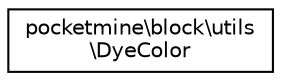 digraph "Graphical Class Hierarchy"
{
 // INTERACTIVE_SVG=YES
 // LATEX_PDF_SIZE
  edge [fontname="Helvetica",fontsize="10",labelfontname="Helvetica",labelfontsize="10"];
  node [fontname="Helvetica",fontsize="10",shape=record];
  rankdir="LR";
  Node0 [label="pocketmine\\block\\utils\l\\DyeColor",height=0.2,width=0.4,color="black", fillcolor="white", style="filled",URL="$d0/d5a/classpocketmine_1_1block_1_1utils_1_1_dye_color.html",tooltip=" "];
}
